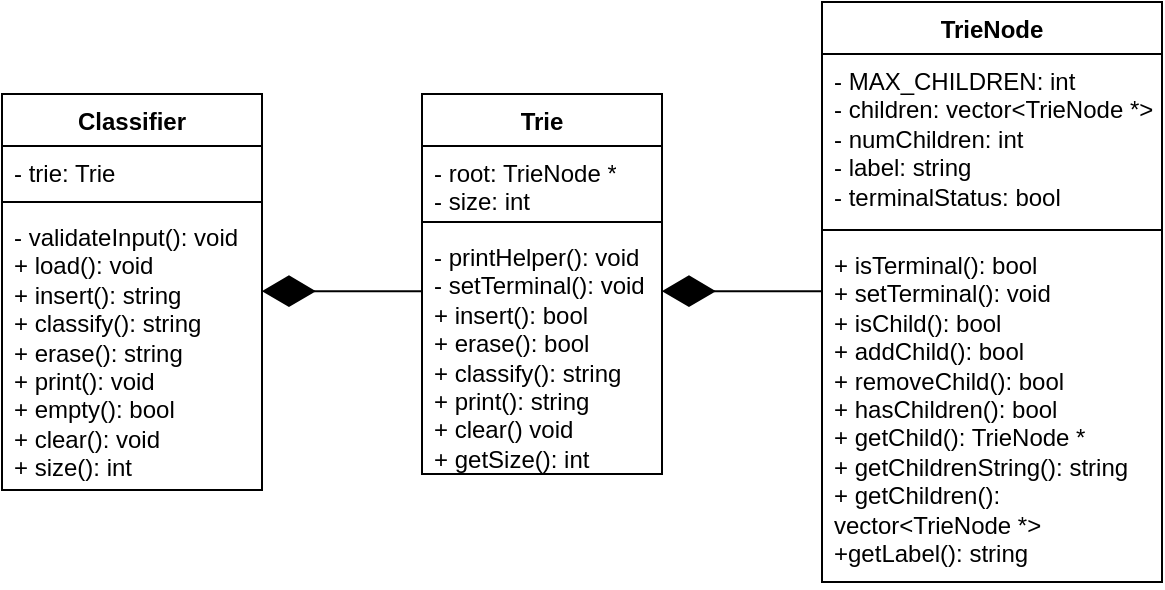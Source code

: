 <mxfile version="24.7.17">
  <diagram id="ePTZrX2X6zCl4orRmWlx" name="Page-1">
    <mxGraphModel dx="979" dy="717" grid="1" gridSize="10" guides="1" tooltips="1" connect="1" arrows="1" fold="1" page="1" pageScale="1" pageWidth="850" pageHeight="1100" math="0" shadow="0">
      <root>
        <mxCell id="0" />
        <mxCell id="1" parent="0" />
        <mxCell id="wrxEFHPb02IWN1E3cYte-9" value="TrieNode" style="swimlane;fontStyle=1;align=center;verticalAlign=top;childLayout=stackLayout;horizontal=1;startSize=26;horizontalStack=0;resizeParent=1;resizeParentMax=0;resizeLast=0;collapsible=1;marginBottom=0;whiteSpace=wrap;html=1;" vertex="1" parent="1">
          <mxGeometry x="600" y="254" width="170" height="290" as="geometry" />
        </mxCell>
        <mxCell id="wrxEFHPb02IWN1E3cYte-10" value="- MAX_CHILDREN: int&lt;div&gt;- children: vector&amp;lt;TrieNode *&amp;gt;&lt;/div&gt;&lt;div&gt;- numChildren: int&lt;/div&gt;&lt;div&gt;- label: string&lt;/div&gt;&lt;div&gt;- terminalStatus: bool&lt;/div&gt;" style="text;strokeColor=none;fillColor=none;align=left;verticalAlign=top;spacingLeft=4;spacingRight=4;overflow=hidden;rotatable=0;points=[[0,0.5],[1,0.5]];portConstraint=eastwest;whiteSpace=wrap;html=1;" vertex="1" parent="wrxEFHPb02IWN1E3cYte-9">
          <mxGeometry y="26" width="170" height="84" as="geometry" />
        </mxCell>
        <mxCell id="wrxEFHPb02IWN1E3cYte-11" value="" style="line;strokeWidth=1;fillColor=none;align=left;verticalAlign=middle;spacingTop=-1;spacingLeft=3;spacingRight=3;rotatable=0;labelPosition=right;points=[];portConstraint=eastwest;strokeColor=inherit;" vertex="1" parent="wrxEFHPb02IWN1E3cYte-9">
          <mxGeometry y="110" width="170" height="8" as="geometry" />
        </mxCell>
        <mxCell id="wrxEFHPb02IWN1E3cYte-12" value="+ isTerminal(): bool&lt;div&gt;+ setTerminal(): void&lt;/div&gt;&lt;div&gt;+ isChild(): bool&lt;/div&gt;&lt;div&gt;+ addChild(): bool&lt;/div&gt;&lt;div&gt;+ removeChild(): bool&lt;/div&gt;&lt;div&gt;+ hasChildren(): bool&lt;/div&gt;&lt;div&gt;+ getChild(): TrieNode *&lt;/div&gt;&lt;div&gt;+ getChildrenString(): string&lt;/div&gt;&lt;div&gt;+ getChildren(): vector&amp;lt;TrieNode *&amp;gt;&lt;/div&gt;&lt;div&gt;+getLabel(): string&lt;/div&gt;&lt;div&gt;&lt;br&gt;&lt;/div&gt;" style="text;strokeColor=none;fillColor=none;align=left;verticalAlign=top;spacingLeft=4;spacingRight=4;overflow=hidden;rotatable=0;points=[[0,0.5],[1,0.5]];portConstraint=eastwest;whiteSpace=wrap;html=1;" vertex="1" parent="wrxEFHPb02IWN1E3cYte-9">
          <mxGeometry y="118" width="170" height="172" as="geometry" />
        </mxCell>
        <mxCell id="wrxEFHPb02IWN1E3cYte-13" value="Trie" style="swimlane;fontStyle=1;align=center;verticalAlign=top;childLayout=stackLayout;horizontal=1;startSize=26;horizontalStack=0;resizeParent=1;resizeParentMax=0;resizeLast=0;collapsible=1;marginBottom=0;whiteSpace=wrap;html=1;" vertex="1" parent="1">
          <mxGeometry x="400" y="300" width="120" height="190" as="geometry" />
        </mxCell>
        <mxCell id="wrxEFHPb02IWN1E3cYte-14" value="- root: TrieNode *&lt;div&gt;- size: int&lt;/div&gt;" style="text;strokeColor=none;fillColor=none;align=left;verticalAlign=top;spacingLeft=4;spacingRight=4;overflow=hidden;rotatable=0;points=[[0,0.5],[1,0.5]];portConstraint=eastwest;whiteSpace=wrap;html=1;" vertex="1" parent="wrxEFHPb02IWN1E3cYte-13">
          <mxGeometry y="26" width="120" height="34" as="geometry" />
        </mxCell>
        <mxCell id="wrxEFHPb02IWN1E3cYte-15" value="" style="line;strokeWidth=1;fillColor=none;align=left;verticalAlign=middle;spacingTop=-1;spacingLeft=3;spacingRight=3;rotatable=0;labelPosition=right;points=[];portConstraint=eastwest;strokeColor=inherit;" vertex="1" parent="wrxEFHPb02IWN1E3cYte-13">
          <mxGeometry y="60" width="120" height="8" as="geometry" />
        </mxCell>
        <mxCell id="wrxEFHPb02IWN1E3cYte-16" value="- printHelper(): void&lt;div&gt;- setTerminal(): void&lt;/div&gt;&lt;div&gt;+ insert(): bool&lt;/div&gt;&lt;div&gt;+ erase(): bool&lt;/div&gt;&lt;div&gt;+ classify(): string&lt;/div&gt;&lt;div&gt;+ print(): string&lt;/div&gt;&lt;div&gt;+ clear() void&lt;/div&gt;&lt;div&gt;+ getSize(): int&lt;/div&gt;" style="text;strokeColor=none;fillColor=none;align=left;verticalAlign=top;spacingLeft=4;spacingRight=4;overflow=hidden;rotatable=0;points=[[0,0.5],[1,0.5]];portConstraint=eastwest;whiteSpace=wrap;html=1;" vertex="1" parent="wrxEFHPb02IWN1E3cYte-13">
          <mxGeometry y="68" width="120" height="122" as="geometry" />
        </mxCell>
        <mxCell id="wrxEFHPb02IWN1E3cYte-17" value="Classifier" style="swimlane;fontStyle=1;align=center;verticalAlign=top;childLayout=stackLayout;horizontal=1;startSize=26;horizontalStack=0;resizeParent=1;resizeParentMax=0;resizeLast=0;collapsible=1;marginBottom=0;whiteSpace=wrap;html=1;" vertex="1" parent="1">
          <mxGeometry x="190" y="300" width="130" height="198" as="geometry" />
        </mxCell>
        <mxCell id="wrxEFHPb02IWN1E3cYte-18" value="- trie: Trie" style="text;strokeColor=none;fillColor=none;align=left;verticalAlign=top;spacingLeft=4;spacingRight=4;overflow=hidden;rotatable=0;points=[[0,0.5],[1,0.5]];portConstraint=eastwest;whiteSpace=wrap;html=1;" vertex="1" parent="wrxEFHPb02IWN1E3cYte-17">
          <mxGeometry y="26" width="130" height="24" as="geometry" />
        </mxCell>
        <mxCell id="wrxEFHPb02IWN1E3cYte-19" value="" style="line;strokeWidth=1;fillColor=none;align=left;verticalAlign=middle;spacingTop=-1;spacingLeft=3;spacingRight=3;rotatable=0;labelPosition=right;points=[];portConstraint=eastwest;strokeColor=inherit;" vertex="1" parent="wrxEFHPb02IWN1E3cYte-17">
          <mxGeometry y="50" width="130" height="8" as="geometry" />
        </mxCell>
        <mxCell id="wrxEFHPb02IWN1E3cYte-20" value="- validateInput(): void&lt;div&gt;+ load(): void&lt;/div&gt;&lt;div&gt;+ insert(): string&lt;/div&gt;&lt;div&gt;+ classify(): string&lt;/div&gt;&lt;div&gt;+ erase(): string&lt;/div&gt;&lt;div&gt;+ print(): void&lt;/div&gt;&lt;div&gt;+ empty(): bool&lt;/div&gt;&lt;div&gt;+ clear(): void&lt;/div&gt;&lt;div&gt;+ size(): int&lt;/div&gt;" style="text;strokeColor=none;fillColor=none;align=left;verticalAlign=top;spacingLeft=4;spacingRight=4;overflow=hidden;rotatable=0;points=[[0,0.5],[1,0.5]];portConstraint=eastwest;whiteSpace=wrap;html=1;" vertex="1" parent="wrxEFHPb02IWN1E3cYte-17">
          <mxGeometry y="58" width="130" height="140" as="geometry" />
        </mxCell>
        <mxCell id="wrxEFHPb02IWN1E3cYte-22" value="" style="endArrow=diamondThin;endFill=1;endSize=24;html=1;rounded=0;" edge="1" parent="1">
          <mxGeometry width="160" relative="1" as="geometry">
            <mxPoint x="600" y="398.6" as="sourcePoint" />
            <mxPoint x="520" y="398.6" as="targetPoint" />
          </mxGeometry>
        </mxCell>
        <mxCell id="wrxEFHPb02IWN1E3cYte-23" value="" style="endArrow=diamondThin;endFill=1;endSize=24;html=1;rounded=0;" edge="1" parent="1">
          <mxGeometry width="160" relative="1" as="geometry">
            <mxPoint x="400" y="398.6" as="sourcePoint" />
            <mxPoint x="320" y="398.6" as="targetPoint" />
          </mxGeometry>
        </mxCell>
      </root>
    </mxGraphModel>
  </diagram>
</mxfile>
